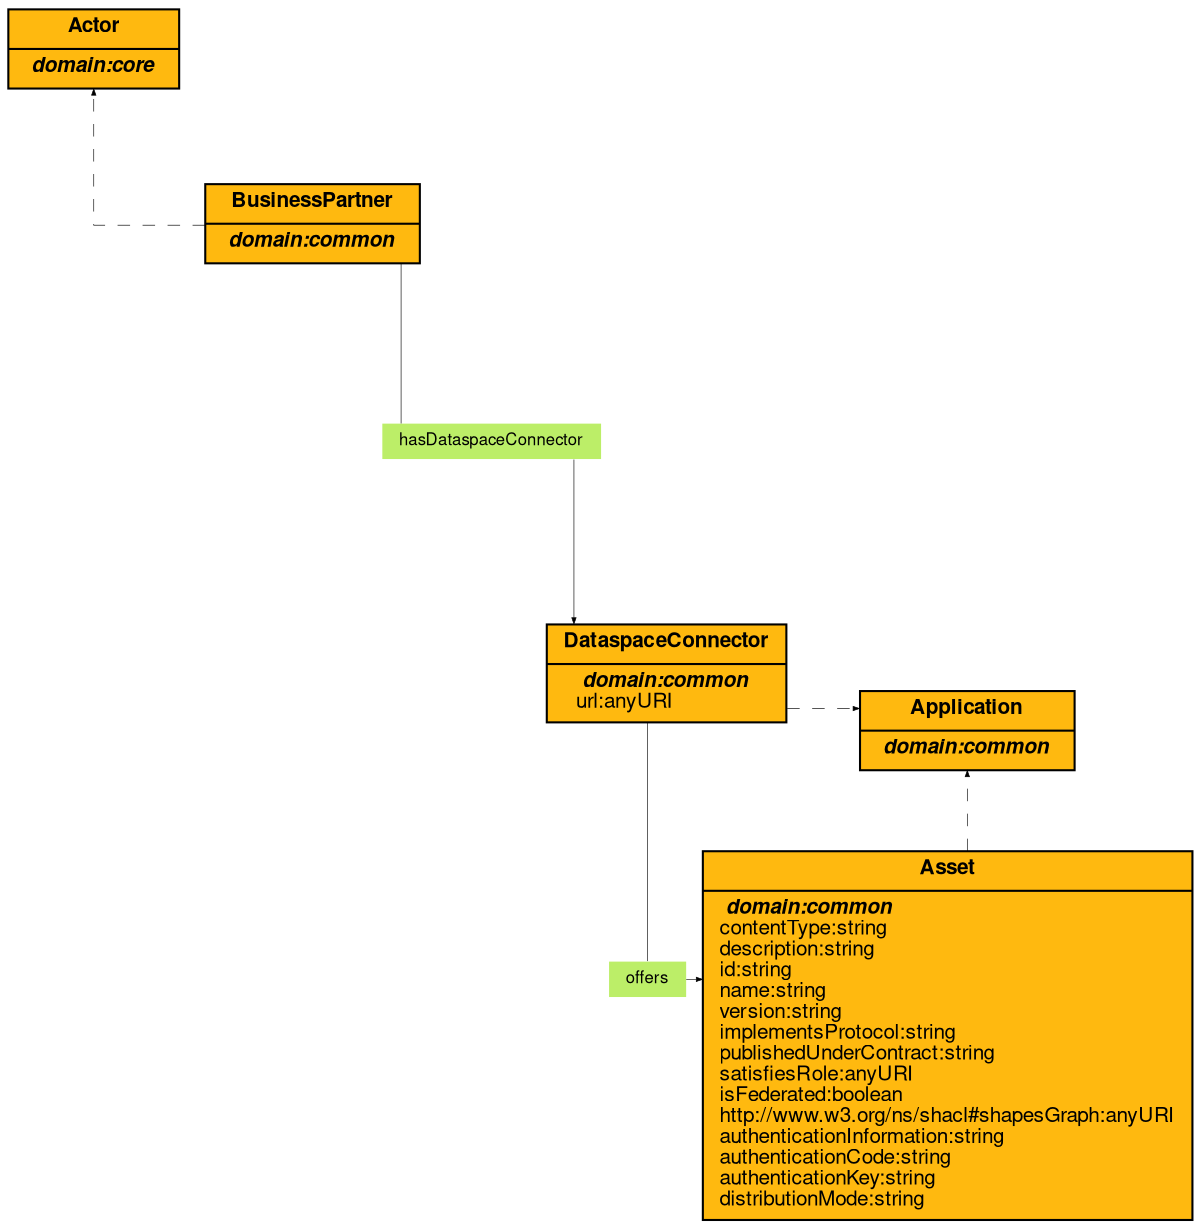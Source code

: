 digraph common_ontology {
	graph [fontname="Helvetica,Arial,sans-serif" fontsize=10 layout=neato overlap=false splines=ortho]
	node [fillcolor=darkgoldenrod1 fontname="Helvetica,Arial,sans-serif" fontsize=10 shape=record]
	edge [arrowsize=0.3 fontname="Helvetica,Arial,sans-serif" fontsize=10 penwidth=0.3]
	Actor [label=<{<b>Actor</b> | <i><b> domain:core</b></i> <br align="left"/>}> style=filled]
	Application [label=<{<b>Application</b> | <i><b> domain:common</b></i> <br align="left"/>}> style=filled]
	Asset [label=<{<b>Asset</b> | <i><b> domain:common</b></i> <br align="left"/>contentType:string<br align="left"/>description:string<br align="left"/>id:string<br align="left"/>name:string<br align="left"/>version:string<br align="left"/>implementsProtocol:string<br align="left"/>publishedUnderContract:string<br align="left"/>satisfiesRole:anyURI<br align="left"/>isFederated:boolean<br align="left"/>http://www.w3.org/ns/shacl#shapesGraph:anyURI<br align="left"/>authenticationInformation:string<br align="left"/>authenticationCode:string<br align="left"/>authenticationKey:string<br align="left"/>distributionMode:string<br align="left"/>}> style=filled]
	BusinessPartner [label=<{<b>BusinessPartner</b> | <i><b> domain:common</b></i> <br align="left"/>}> style=filled]
	DataspaceConnector [label=<{<b>DataspaceConnector</b> | <i><b> domain:common</b></i> <br align="left"/>url:anyURI<br align="left"/>}> style=filled]
	hasDataspaceConnector [label=hasDataspaceConnector fillcolor=darkolivegreen2 fontsize=8 height=0 shape=plaintext style=filled width=0]
	offers [label=offers fillcolor=darkolivegreen2 fontsize=8 height=0 shape=plaintext style=filled width=0]
	BusinessPartner -> hasDataspaceConnector [arrowhead=none]
	hasDataspaceConnector -> DataspaceConnector
	DataspaceConnector -> offers [arrowhead=none]
	offers -> Asset
	Asset -> Application [style=dashed]
	DataspaceConnector -> Application [style=dashed]
	BusinessPartner -> Actor [style=dashed]
}
